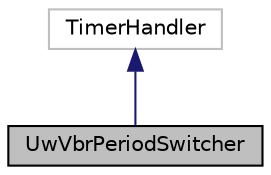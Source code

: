 digraph "UwVbrPeriodSwitcher"
{
 // LATEX_PDF_SIZE
  edge [fontname="Helvetica",fontsize="10",labelfontname="Helvetica",labelfontsize="10"];
  node [fontname="Helvetica",fontsize="10",shape=record];
  Node1 [label="UwVbrPeriodSwitcher",height=0.2,width=0.4,color="black", fillcolor="grey75", style="filled", fontcolor="black",tooltip="UwVbrPeriodSwitcher class is used to handle the switch between different period used by a UwVbrModule..."];
  Node2 -> Node1 [dir="back",color="midnightblue",fontsize="10",style="solid",fontname="Helvetica"];
  Node2 [label="TimerHandler",height=0.2,width=0.4,color="grey75", fillcolor="white", style="filled",tooltip=" "];
}
